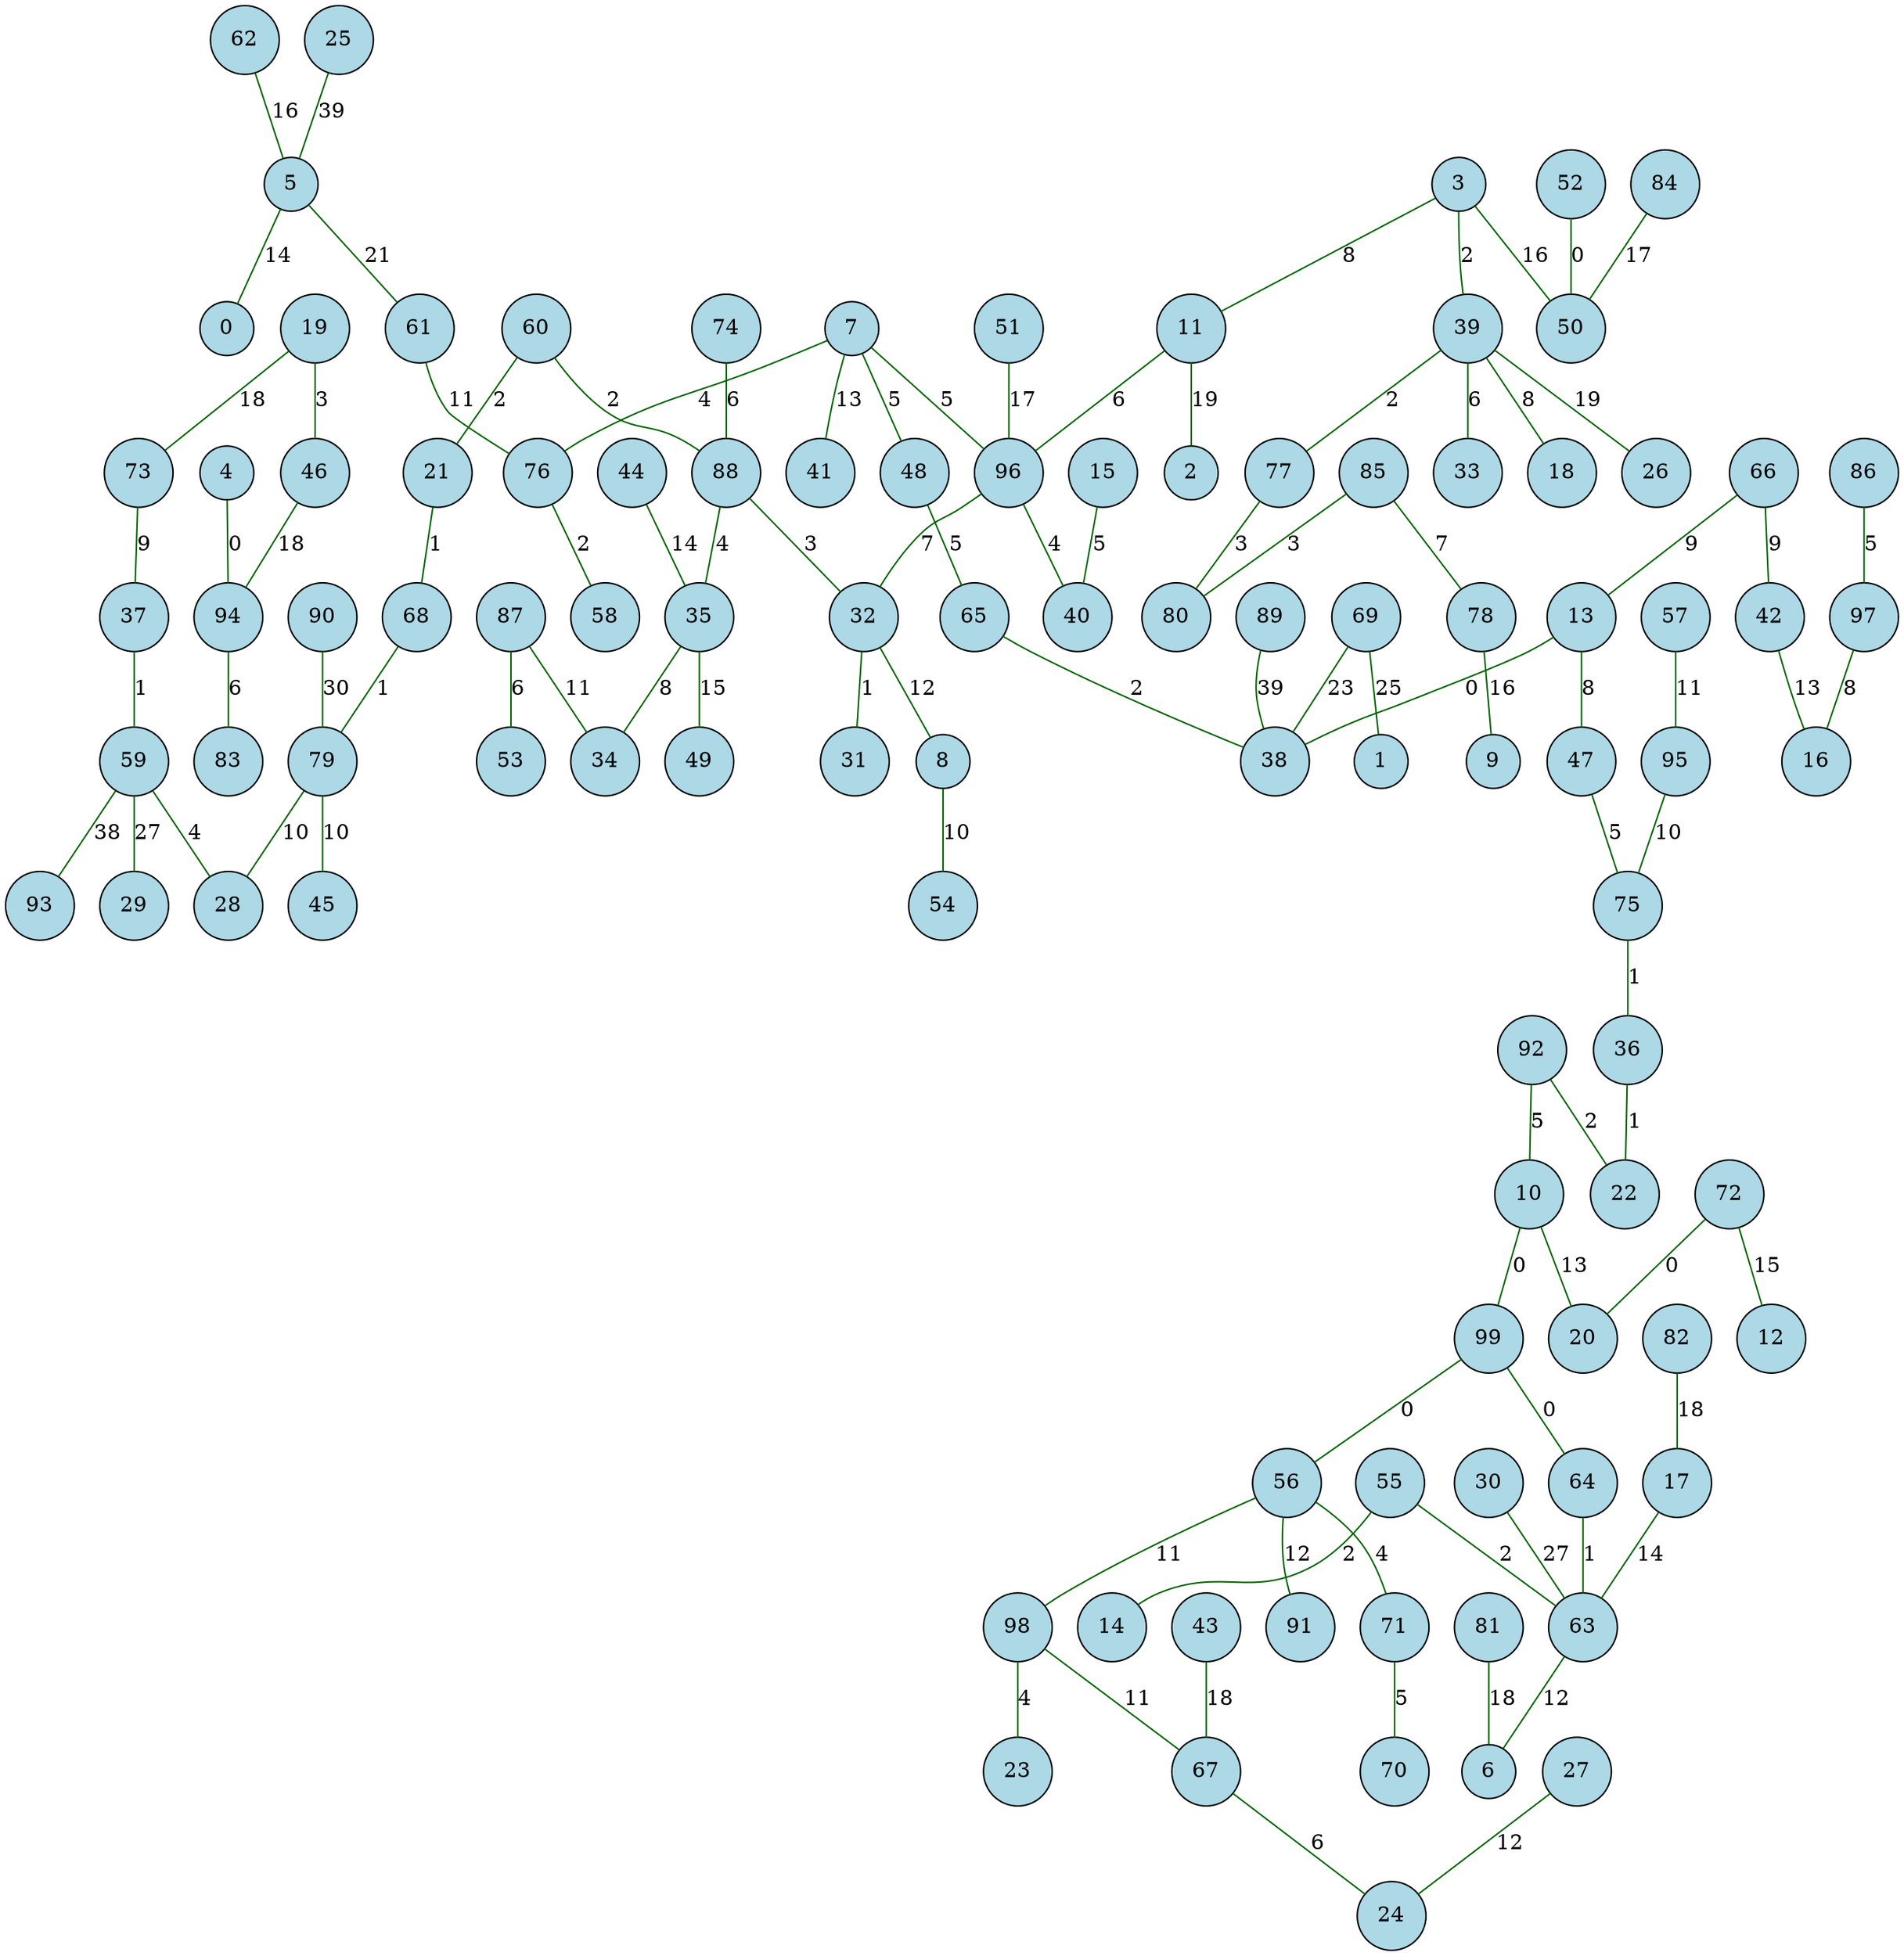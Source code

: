 graph SpanningTree {
  node [shape=circle, style=filled, fillcolor=lightblue];
  edge [color=darkgreen];
  13 -- 38[label="0"];
  4 -- 94[label="0"];
  99 -- 56[label="0"];
  72 -- 20[label="0"];
  10 -- 99[label="0"];
  99 -- 64[label="0"];
  52 -- 50[label="0"];
  37 -- 59[label="1"];
  75 -- 36[label="1"];
  36 -- 22[label="1"];
  32 -- 31[label="1"];
  68 -- 79[label="1"];
  64 -- 63[label="1"];
  21 -- 68[label="1"];
  39 -- 77[label="2"];
  60 -- 88[label="2"];
  3 -- 39[label="2"];
  55 -- 14[label="2"];
  55 -- 63[label="2"];
  60 -- 21[label="2"];
  92 -- 22[label="2"];
  65 -- 38[label="2"];
  76 -- 58[label="2"];
  77 -- 80[label="3"];
  88 -- 32[label="3"];
  19 -- 46[label="3"];
  85 -- 80[label="3"];
  56 -- 71[label="4"];
  7 -- 76[label="4"];
  96 -- 40[label="4"];
  59 -- 28[label="4"];
  88 -- 35[label="4"];
  98 -- 23[label="4"];
  48 -- 65[label="5"];
  7 -- 48[label="5"];
  15 -- 40[label="5"];
  92 -- 10[label="5"];
  71 -- 70[label="5"];
  86 -- 97[label="5"];
  47 -- 75[label="5"];
  7 -- 96[label="5"];
  87 -- 53[label="6"];
  11 -- 96[label="6"];
  94 -- 83[label="6"];
  39 -- 33[label="6"];
  74 -- 88[label="6"];
  67 -- 24[label="6"];
  85 -- 78[label="7"];
  96 -- 32[label="7"];
  3 -- 11[label="8"];
  97 -- 16[label="8"];
  13 -- 47[label="8"];
  39 -- 18[label="8"];
  35 -- 34[label="8"];
  66 -- 42[label="9"];
  66 -- 13[label="9"];
  73 -- 37[label="9"];
  79 -- 45[label="10"];
  8 -- 54[label="10"];
  79 -- 28[label="10"];
  95 -- 75[label="10"];
  57 -- 95[label="11"];
  61 -- 76[label="11"];
  98 -- 67[label="11"];
  87 -- 34[label="11"];
  56 -- 98[label="11"];
  63 -- 6[label="12"];
  27 -- 24[label="12"];
  32 -- 8[label="12"];
  56 -- 91[label="12"];
  42 -- 16[label="13"];
  7 -- 41[label="13"];
  10 -- 20[label="13"];
  5 -- 0[label="14"];
  17 -- 63[label="14"];
  44 -- 35[label="14"];
  35 -- 49[label="15"];
  72 -- 12[label="15"];
  3 -- 50[label="16"];
  78 -- 9[label="16"];
  62 -- 5[label="16"];
  84 -- 50[label="17"];
  51 -- 96[label="17"];
  46 -- 94[label="18"];
  19 -- 73[label="18"];
  82 -- 17[label="18"];
  43 -- 67[label="18"];
  81 -- 6[label="18"];
  11 -- 2[label="19"];
  39 -- 26[label="19"];
  5 -- 61[label="21"];
  69 -- 38[label="23"];
  69 -- 1[label="25"];
  30 -- 63[label="27"];
  59 -- 29[label="27"];
  90 -- 79[label="30"];
  59 -- 93[label="38"];
  89 -- 38[label="39"];
  25 -- 5[label="39"];
}
